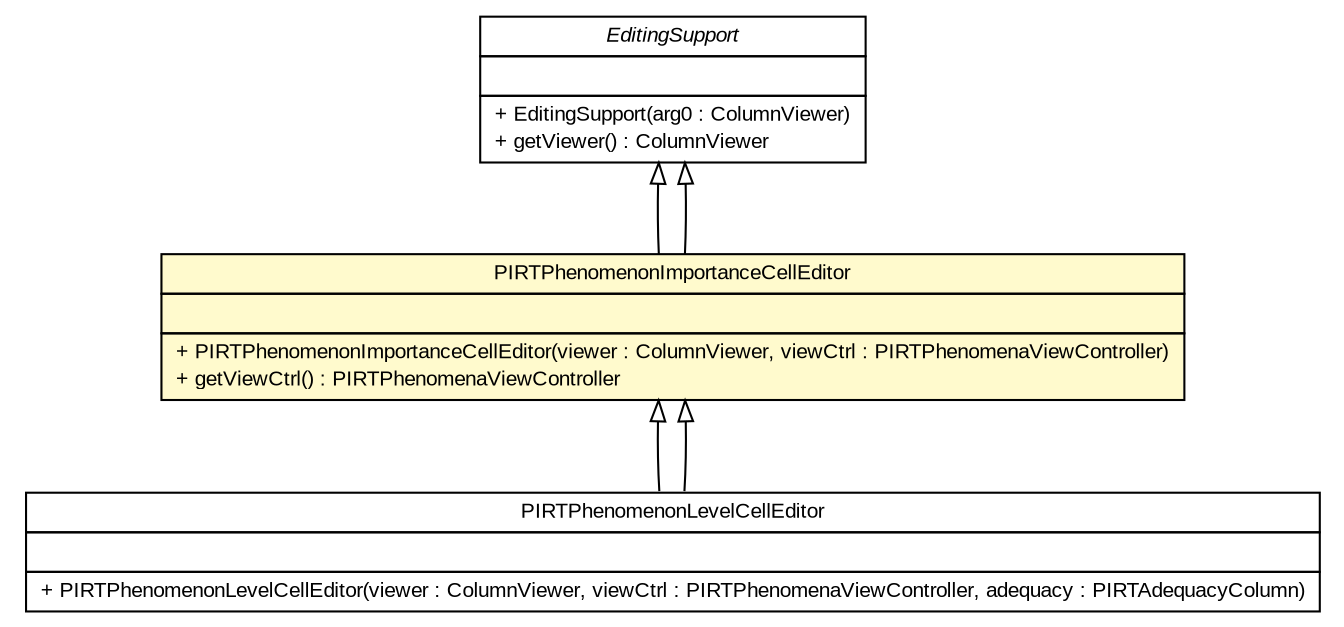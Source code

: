 #!/usr/local/bin/dot
#
# Class diagram 
# Generated by UMLGraph version R5_6-24-gf6e263 (http://www.umlgraph.org/)
#

digraph G {
	edge [fontname="arial",fontsize=10,labelfontname="arial",labelfontsize=10];
	node [fontname="arial",fontsize=10,shape=plaintext];
	nodesep=0.25;
	ranksep=0.5;
	// gov.sandia.cf.parts.ui.pirt.editors.PIRTPhenomenonImportanceCellEditor
	c337287 [label=<<table title="gov.sandia.cf.parts.ui.pirt.editors.PIRTPhenomenonImportanceCellEditor" border="0" cellborder="1" cellspacing="0" cellpadding="2" port="p" bgcolor="lemonChiffon" href="./PIRTPhenomenonImportanceCellEditor.html">
		<tr><td><table border="0" cellspacing="0" cellpadding="1">
<tr><td align="center" balign="center"> PIRTPhenomenonImportanceCellEditor </td></tr>
		</table></td></tr>
		<tr><td><table border="0" cellspacing="0" cellpadding="1">
<tr><td align="left" balign="left">  </td></tr>
		</table></td></tr>
		<tr><td><table border="0" cellspacing="0" cellpadding="1">
<tr><td align="left" balign="left"> + PIRTPhenomenonImportanceCellEditor(viewer : ColumnViewer, viewCtrl : PIRTPhenomenaViewController) </td></tr>
<tr><td align="left" balign="left"> + getViewCtrl() : PIRTPhenomenaViewController </td></tr>
		</table></td></tr>
		</table>>, URL="./PIRTPhenomenonImportanceCellEditor.html", fontname="arial", fontcolor="black", fontsize=10.0];
	// gov.sandia.cf.parts.ui.pirt.editors.PIRTPhenomenonLevelCellEditor
	c337288 [label=<<table title="gov.sandia.cf.parts.ui.pirt.editors.PIRTPhenomenonLevelCellEditor" border="0" cellborder="1" cellspacing="0" cellpadding="2" port="p" href="./PIRTPhenomenonLevelCellEditor.html">
		<tr><td><table border="0" cellspacing="0" cellpadding="1">
<tr><td align="center" balign="center"> PIRTPhenomenonLevelCellEditor </td></tr>
		</table></td></tr>
		<tr><td><table border="0" cellspacing="0" cellpadding="1">
<tr><td align="left" balign="left">  </td></tr>
		</table></td></tr>
		<tr><td><table border="0" cellspacing="0" cellpadding="1">
<tr><td align="left" balign="left"> + PIRTPhenomenonLevelCellEditor(viewer : ColumnViewer, viewCtrl : PIRTPhenomenaViewController, adequacy : PIRTAdequacyColumn) </td></tr>
		</table></td></tr>
		</table>>, URL="./PIRTPhenomenonLevelCellEditor.html", fontname="arial", fontcolor="black", fontsize=10.0];
	//gov.sandia.cf.parts.ui.pirt.editors.PIRTPhenomenonImportanceCellEditor extends org.eclipse.jface.viewers.EditingSupport
	c337424:p -> c337287:p [dir=back,arrowtail=empty];
	//gov.sandia.cf.parts.ui.pirt.editors.PIRTPhenomenonLevelCellEditor extends gov.sandia.cf.parts.ui.pirt.editors.PIRTPhenomenonImportanceCellEditor
	c337287:p -> c337288:p [dir=back,arrowtail=empty];
	//gov.sandia.cf.parts.ui.pirt.editors.PIRTPhenomenonLevelCellEditor extends gov.sandia.cf.parts.ui.pirt.editors.PIRTPhenomenonImportanceCellEditor
	c337287:p -> c337288:p [dir=back,arrowtail=empty];
	//gov.sandia.cf.parts.ui.pirt.editors.PIRTPhenomenonImportanceCellEditor extends org.eclipse.jface.viewers.EditingSupport
	c337424:p -> c337287:p [dir=back,arrowtail=empty];
	// org.eclipse.jface.viewers.EditingSupport
	c337424 [label=<<table title="org.eclipse.jface.viewers.EditingSupport" border="0" cellborder="1" cellspacing="0" cellpadding="2" port="p" href="http://java.sun.com/j2se/1.4.2/docs/api/org/eclipse/jface/viewers/EditingSupport.html">
		<tr><td><table border="0" cellspacing="0" cellpadding="1">
<tr><td align="center" balign="center"><font face="arial italic"> EditingSupport </font></td></tr>
		</table></td></tr>
		<tr><td><table border="0" cellspacing="0" cellpadding="1">
<tr><td align="left" balign="left">  </td></tr>
		</table></td></tr>
		<tr><td><table border="0" cellspacing="0" cellpadding="1">
<tr><td align="left" balign="left"> + EditingSupport(arg0 : ColumnViewer) </td></tr>
<tr><td align="left" balign="left"> + getViewer() : ColumnViewer </td></tr>
		</table></td></tr>
		</table>>, URL="http://java.sun.com/j2se/1.4.2/docs/api/org/eclipse/jface/viewers/EditingSupport.html", fontname="arial", fontcolor="black", fontsize=10.0];
}

